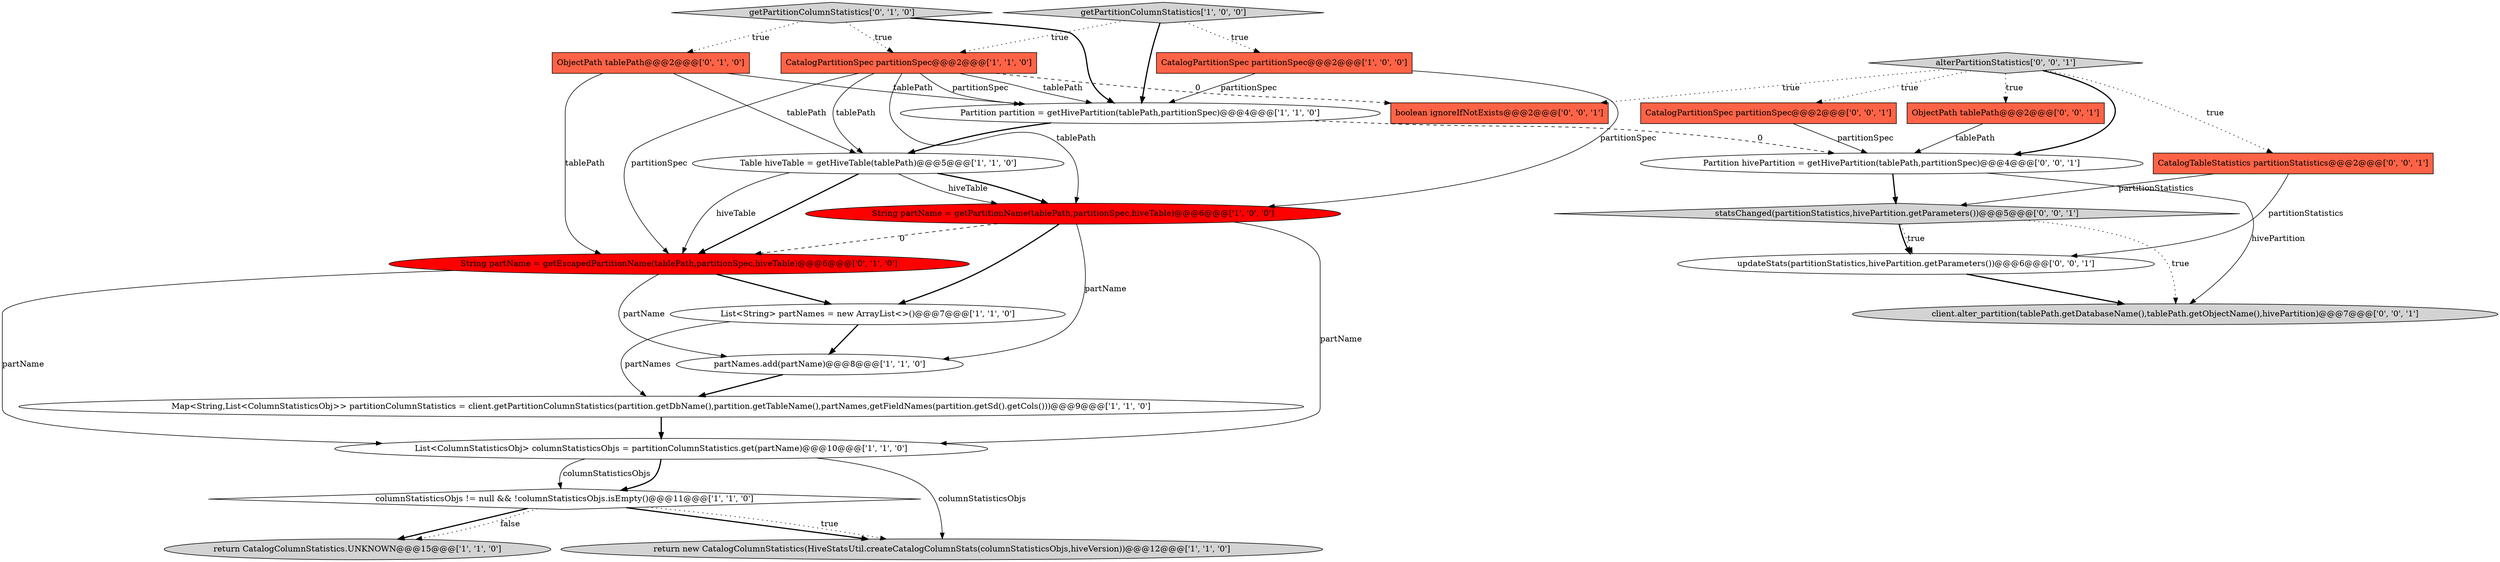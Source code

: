 digraph {
3 [style = filled, label = "columnStatisticsObjs != null && !columnStatisticsObjs.isEmpty()@@@11@@@['1', '1', '0']", fillcolor = white, shape = diamond image = "AAA0AAABBB1BBB"];
10 [style = filled, label = "Map<String,List<ColumnStatisticsObj>> partitionColumnStatistics = client.getPartitionColumnStatistics(partition.getDbName(),partition.getTableName(),partNames,getFieldNames(partition.getSd().getCols()))@@@9@@@['1', '1', '0']", fillcolor = white, shape = ellipse image = "AAA0AAABBB1BBB"];
22 [style = filled, label = "CatalogTableStatistics partitionStatistics@@@2@@@['0', '0', '1']", fillcolor = tomato, shape = box image = "AAA0AAABBB3BBB"];
18 [style = filled, label = "Partition hivePartition = getHivePartition(tablePath,partitionSpec)@@@4@@@['0', '0', '1']", fillcolor = white, shape = ellipse image = "AAA0AAABBB3BBB"];
5 [style = filled, label = "return new CatalogColumnStatistics(HiveStatsUtil.createCatalogColumnStats(columnStatisticsObjs,hiveVersion))@@@12@@@['1', '1', '0']", fillcolor = lightgray, shape = ellipse image = "AAA0AAABBB1BBB"];
1 [style = filled, label = "CatalogPartitionSpec partitionSpec@@@2@@@['1', '1', '0']", fillcolor = tomato, shape = box image = "AAA0AAABBB1BBB"];
13 [style = filled, label = "ObjectPath tablePath@@@2@@@['0', '1', '0']", fillcolor = tomato, shape = box image = "AAA0AAABBB2BBB"];
2 [style = filled, label = "List<ColumnStatisticsObj> columnStatisticsObjs = partitionColumnStatistics.get(partName)@@@10@@@['1', '1', '0']", fillcolor = white, shape = ellipse image = "AAA0AAABBB1BBB"];
24 [style = filled, label = "client.alter_partition(tablePath.getDatabaseName(),tablePath.getObjectName(),hivePartition)@@@7@@@['0', '0', '1']", fillcolor = lightgray, shape = ellipse image = "AAA0AAABBB3BBB"];
20 [style = filled, label = "ObjectPath tablePath@@@2@@@['0', '0', '1']", fillcolor = tomato, shape = box image = "AAA0AAABBB3BBB"];
8 [style = filled, label = "List<String> partNames = new ArrayList<>()@@@7@@@['1', '1', '0']", fillcolor = white, shape = ellipse image = "AAA0AAABBB1BBB"];
17 [style = filled, label = "updateStats(partitionStatistics,hivePartition.getParameters())@@@6@@@['0', '0', '1']", fillcolor = white, shape = ellipse image = "AAA0AAABBB3BBB"];
11 [style = filled, label = "String partName = getPartitionName(tablePath,partitionSpec,hiveTable)@@@6@@@['1', '0', '0']", fillcolor = red, shape = ellipse image = "AAA1AAABBB1BBB"];
4 [style = filled, label = "Table hiveTable = getHiveTable(tablePath)@@@5@@@['1', '1', '0']", fillcolor = white, shape = ellipse image = "AAA0AAABBB1BBB"];
16 [style = filled, label = "alterPartitionStatistics['0', '0', '1']", fillcolor = lightgray, shape = diamond image = "AAA0AAABBB3BBB"];
9 [style = filled, label = "partNames.add(partName)@@@8@@@['1', '1', '0']", fillcolor = white, shape = ellipse image = "AAA0AAABBB1BBB"];
21 [style = filled, label = "statsChanged(partitionStatistics,hivePartition.getParameters())@@@5@@@['0', '0', '1']", fillcolor = lightgray, shape = diamond image = "AAA0AAABBB3BBB"];
0 [style = filled, label = "CatalogPartitionSpec partitionSpec@@@2@@@['1', '0', '0']", fillcolor = tomato, shape = box image = "AAA0AAABBB1BBB"];
14 [style = filled, label = "getPartitionColumnStatistics['0', '1', '0']", fillcolor = lightgray, shape = diamond image = "AAA0AAABBB2BBB"];
6 [style = filled, label = "getPartitionColumnStatistics['1', '0', '0']", fillcolor = lightgray, shape = diamond image = "AAA0AAABBB1BBB"];
12 [style = filled, label = "return CatalogColumnStatistics.UNKNOWN@@@15@@@['1', '1', '0']", fillcolor = lightgray, shape = ellipse image = "AAA0AAABBB1BBB"];
15 [style = filled, label = "String partName = getEscapedPartitionName(tablePath,partitionSpec,hiveTable)@@@6@@@['0', '1', '0']", fillcolor = red, shape = ellipse image = "AAA1AAABBB2BBB"];
7 [style = filled, label = "Partition partition = getHivePartition(tablePath,partitionSpec)@@@4@@@['1', '1', '0']", fillcolor = white, shape = ellipse image = "AAA0AAABBB1BBB"];
19 [style = filled, label = "CatalogPartitionSpec partitionSpec@@@2@@@['0', '0', '1']", fillcolor = tomato, shape = box image = "AAA0AAABBB3BBB"];
23 [style = filled, label = "boolean ignoreIfNotExists@@@2@@@['0', '0', '1']", fillcolor = tomato, shape = box image = "AAA0AAABBB3BBB"];
16->19 [style = dotted, label="true"];
1->7 [style = solid, label="partitionSpec"];
16->18 [style = bold, label=""];
7->18 [style = dashed, label="0"];
11->15 [style = dashed, label="0"];
0->7 [style = solid, label="partitionSpec"];
2->3 [style = bold, label=""];
4->15 [style = bold, label=""];
6->1 [style = dotted, label="true"];
15->9 [style = solid, label="partName"];
1->11 [style = solid, label="tablePath"];
13->7 [style = solid, label="tablePath"];
13->15 [style = solid, label="tablePath"];
15->2 [style = solid, label="partName"];
16->20 [style = dotted, label="true"];
21->17 [style = dotted, label="true"];
1->4 [style = solid, label="tablePath"];
7->4 [style = bold, label=""];
9->10 [style = bold, label=""];
3->12 [style = bold, label=""];
16->22 [style = dotted, label="true"];
4->11 [style = solid, label="hiveTable"];
16->23 [style = dotted, label="true"];
8->10 [style = solid, label="partNames"];
14->13 [style = dotted, label="true"];
2->3 [style = solid, label="columnStatisticsObjs"];
14->7 [style = bold, label=""];
3->12 [style = dotted, label="false"];
3->5 [style = bold, label=""];
17->24 [style = bold, label=""];
3->5 [style = dotted, label="true"];
21->24 [style = dotted, label="true"];
1->15 [style = solid, label="partitionSpec"];
20->18 [style = solid, label="tablePath"];
2->5 [style = solid, label="columnStatisticsObjs"];
13->4 [style = solid, label="tablePath"];
22->21 [style = solid, label="partitionStatistics"];
8->9 [style = bold, label=""];
11->8 [style = bold, label=""];
19->18 [style = solid, label="partitionSpec"];
11->2 [style = solid, label="partName"];
18->24 [style = solid, label="hivePartition"];
10->2 [style = bold, label=""];
11->9 [style = solid, label="partName"];
14->1 [style = dotted, label="true"];
6->0 [style = dotted, label="true"];
1->7 [style = solid, label="tablePath"];
4->15 [style = solid, label="hiveTable"];
22->17 [style = solid, label="partitionStatistics"];
6->7 [style = bold, label=""];
4->11 [style = bold, label=""];
0->11 [style = solid, label="partitionSpec"];
18->21 [style = bold, label=""];
1->23 [style = dashed, label="0"];
21->17 [style = bold, label=""];
15->8 [style = bold, label=""];
}
